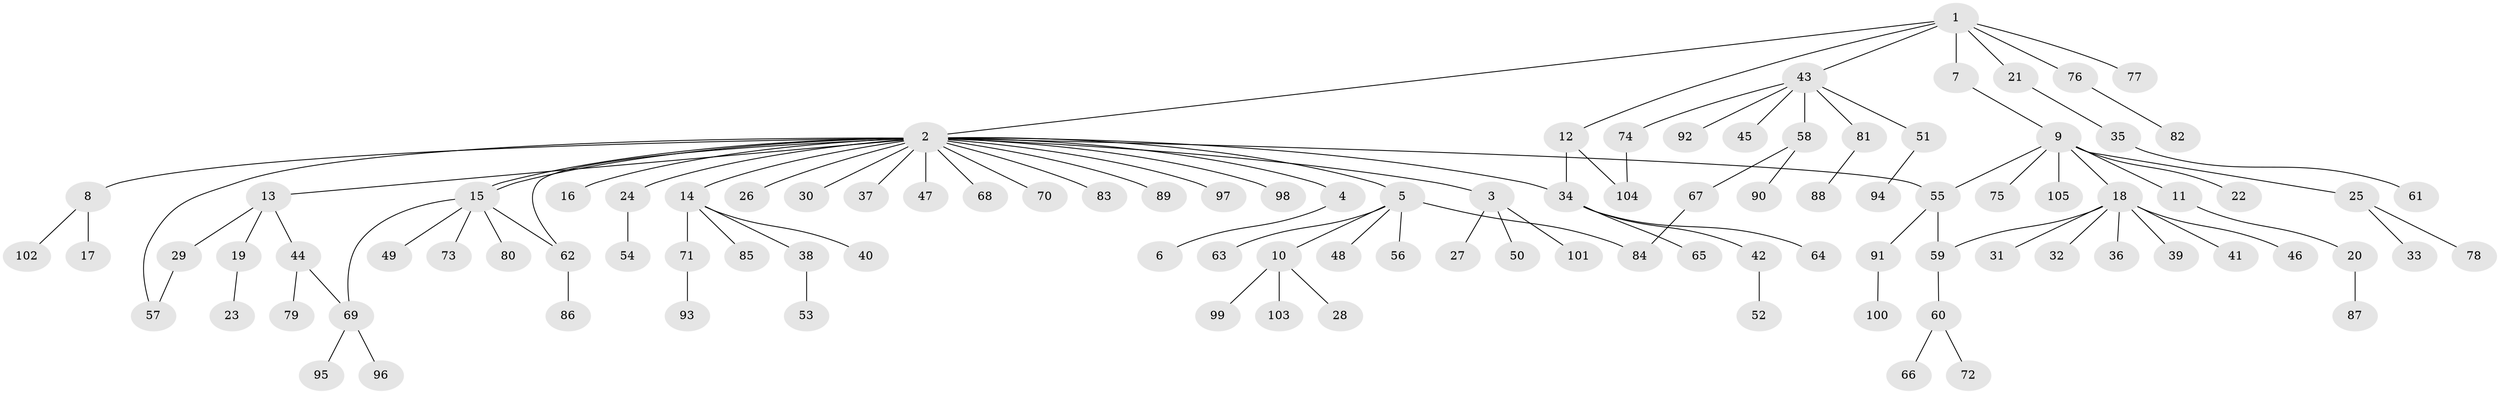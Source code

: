 // coarse degree distribution, {2: 0.16216216216216217, 7: 0.02702702702702703, 1: 0.6216216216216216, 4: 0.05405405405405406, 3: 0.05405405405405406, 5: 0.04054054054054054, 6: 0.02702702702702703, 23: 0.013513513513513514}
// Generated by graph-tools (version 1.1) at 2025/36/03/04/25 23:36:54]
// undirected, 105 vertices, 113 edges
graph export_dot {
  node [color=gray90,style=filled];
  1;
  2;
  3;
  4;
  5;
  6;
  7;
  8;
  9;
  10;
  11;
  12;
  13;
  14;
  15;
  16;
  17;
  18;
  19;
  20;
  21;
  22;
  23;
  24;
  25;
  26;
  27;
  28;
  29;
  30;
  31;
  32;
  33;
  34;
  35;
  36;
  37;
  38;
  39;
  40;
  41;
  42;
  43;
  44;
  45;
  46;
  47;
  48;
  49;
  50;
  51;
  52;
  53;
  54;
  55;
  56;
  57;
  58;
  59;
  60;
  61;
  62;
  63;
  64;
  65;
  66;
  67;
  68;
  69;
  70;
  71;
  72;
  73;
  74;
  75;
  76;
  77;
  78;
  79;
  80;
  81;
  82;
  83;
  84;
  85;
  86;
  87;
  88;
  89;
  90;
  91;
  92;
  93;
  94;
  95;
  96;
  97;
  98;
  99;
  100;
  101;
  102;
  103;
  104;
  105;
  1 -- 2;
  1 -- 7;
  1 -- 12;
  1 -- 21;
  1 -- 43;
  1 -- 76;
  1 -- 77;
  2 -- 3;
  2 -- 4;
  2 -- 5;
  2 -- 8;
  2 -- 13;
  2 -- 14;
  2 -- 15;
  2 -- 15;
  2 -- 16;
  2 -- 24;
  2 -- 26;
  2 -- 30;
  2 -- 34;
  2 -- 37;
  2 -- 47;
  2 -- 55;
  2 -- 57;
  2 -- 62;
  2 -- 68;
  2 -- 70;
  2 -- 83;
  2 -- 89;
  2 -- 97;
  2 -- 98;
  3 -- 27;
  3 -- 50;
  3 -- 101;
  4 -- 6;
  5 -- 10;
  5 -- 48;
  5 -- 56;
  5 -- 63;
  5 -- 84;
  7 -- 9;
  8 -- 17;
  8 -- 102;
  9 -- 11;
  9 -- 18;
  9 -- 22;
  9 -- 25;
  9 -- 55;
  9 -- 75;
  9 -- 105;
  10 -- 28;
  10 -- 99;
  10 -- 103;
  11 -- 20;
  12 -- 34;
  12 -- 104;
  13 -- 19;
  13 -- 29;
  13 -- 44;
  14 -- 38;
  14 -- 40;
  14 -- 71;
  14 -- 85;
  15 -- 49;
  15 -- 62;
  15 -- 69;
  15 -- 73;
  15 -- 80;
  18 -- 31;
  18 -- 32;
  18 -- 36;
  18 -- 39;
  18 -- 41;
  18 -- 46;
  18 -- 59;
  19 -- 23;
  20 -- 87;
  21 -- 35;
  24 -- 54;
  25 -- 33;
  25 -- 78;
  29 -- 57;
  34 -- 42;
  34 -- 64;
  34 -- 65;
  35 -- 61;
  38 -- 53;
  42 -- 52;
  43 -- 45;
  43 -- 51;
  43 -- 58;
  43 -- 74;
  43 -- 81;
  43 -- 92;
  44 -- 69;
  44 -- 79;
  51 -- 94;
  55 -- 59;
  55 -- 91;
  58 -- 67;
  58 -- 90;
  59 -- 60;
  60 -- 66;
  60 -- 72;
  62 -- 86;
  67 -- 84;
  69 -- 95;
  69 -- 96;
  71 -- 93;
  74 -- 104;
  76 -- 82;
  81 -- 88;
  91 -- 100;
}
